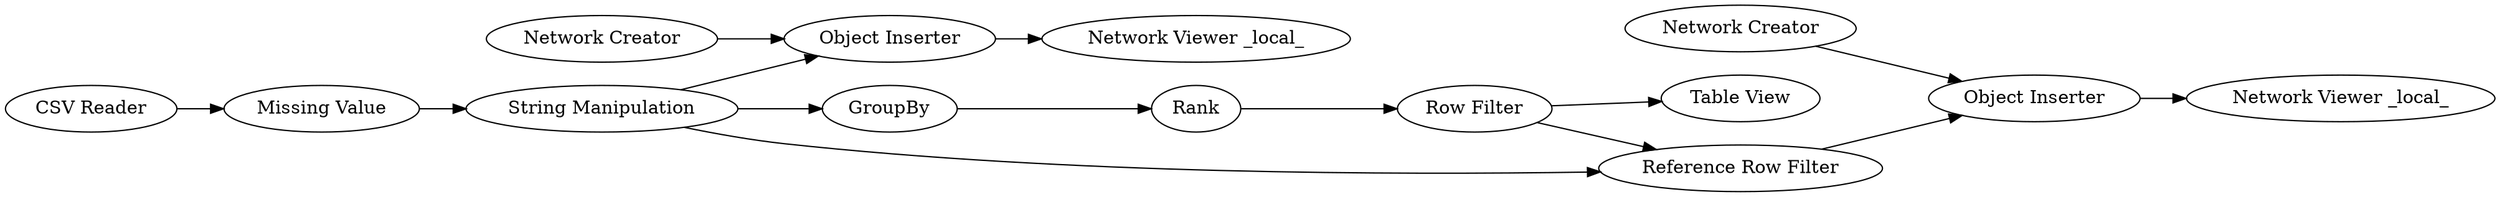 digraph {
	6 -> 5
	5 -> 8
	5 -> 16
	5 -> 3
	18 -> 19
	8 -> 9
	3 -> 4
	10 -> 16
	1 -> 6
	17 -> 18
	9 -> 10
	2 -> 3
	16 -> 18
	10 -> 15
	5 [label="String Manipulation"]
	16 [label="Reference Row Filter"]
	1 [label="CSV Reader"]
	9 [label=Rank]
	4 [label="Network Viewer _local_"]
	18 [label="Object Inserter"]
	6 [label="Missing Value"]
	8 [label=GroupBy]
	15 [label="Table View"]
	17 [label="Network Creator"]
	3 [label="Object Inserter"]
	2 [label="Network Creator"]
	10 [label="Row Filter"]
	19 [label="Network Viewer _local_"]
	rankdir=LR
}
